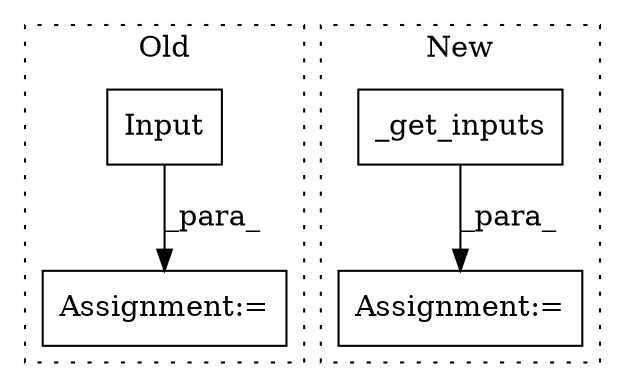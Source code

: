 digraph G {
subgraph cluster0 {
1 [label="Input" a="32" s="2548,2597" l="6,1" shape="box"];
3 [label="Assignment:=" a="7" s="2547" l="1" shape="box"];
label = "Old";
style="dotted";
}
subgraph cluster1 {
2 [label="_get_inputs" a="32" s="1646" l="13" shape="box"];
4 [label="Assignment:=" a="7" s="1639" l="2" shape="box"];
label = "New";
style="dotted";
}
1 -> 3 [label="_para_"];
2 -> 4 [label="_para_"];
}